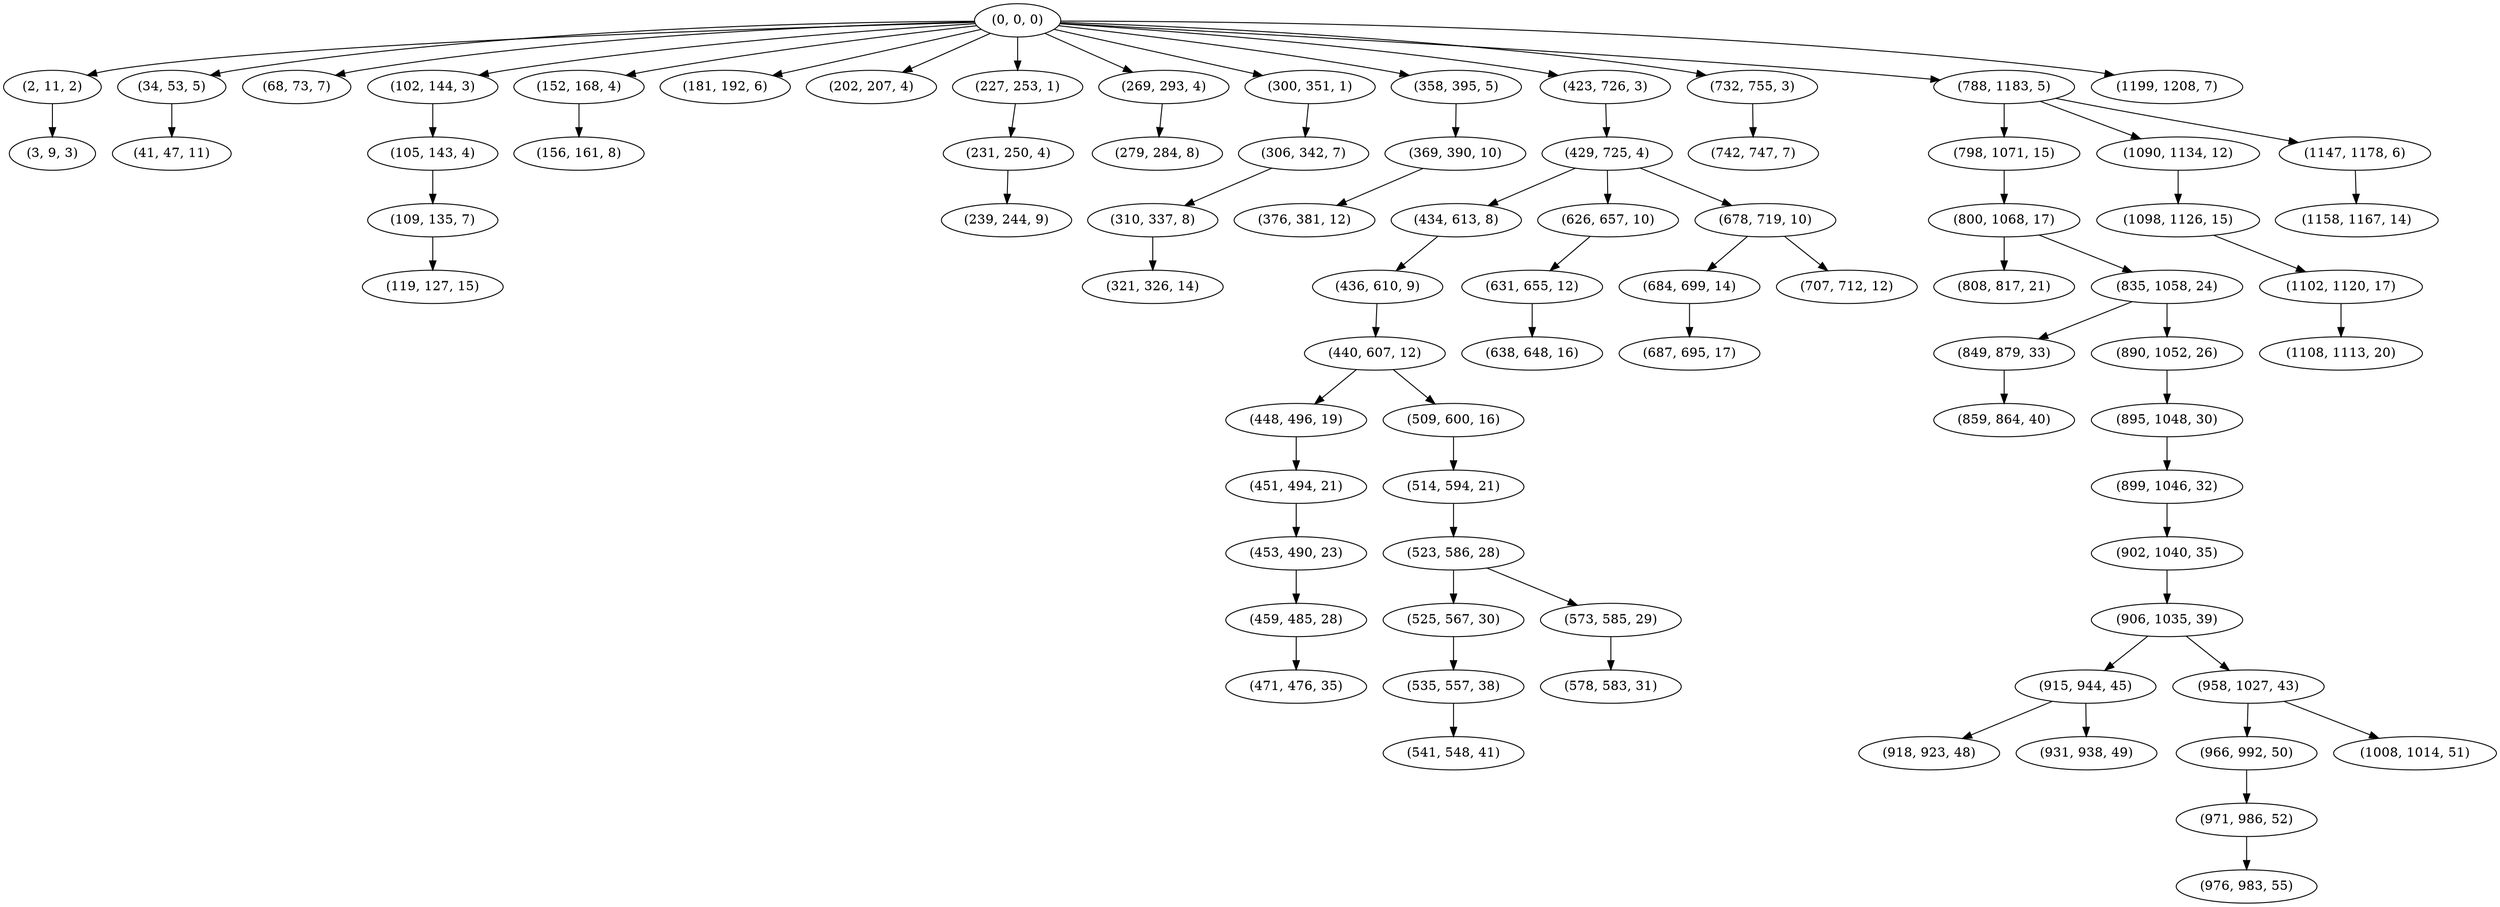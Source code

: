 digraph tree {
    "(0, 0, 0)";
    "(2, 11, 2)";
    "(3, 9, 3)";
    "(34, 53, 5)";
    "(41, 47, 11)";
    "(68, 73, 7)";
    "(102, 144, 3)";
    "(105, 143, 4)";
    "(109, 135, 7)";
    "(119, 127, 15)";
    "(152, 168, 4)";
    "(156, 161, 8)";
    "(181, 192, 6)";
    "(202, 207, 4)";
    "(227, 253, 1)";
    "(231, 250, 4)";
    "(239, 244, 9)";
    "(269, 293, 4)";
    "(279, 284, 8)";
    "(300, 351, 1)";
    "(306, 342, 7)";
    "(310, 337, 8)";
    "(321, 326, 14)";
    "(358, 395, 5)";
    "(369, 390, 10)";
    "(376, 381, 12)";
    "(423, 726, 3)";
    "(429, 725, 4)";
    "(434, 613, 8)";
    "(436, 610, 9)";
    "(440, 607, 12)";
    "(448, 496, 19)";
    "(451, 494, 21)";
    "(453, 490, 23)";
    "(459, 485, 28)";
    "(471, 476, 35)";
    "(509, 600, 16)";
    "(514, 594, 21)";
    "(523, 586, 28)";
    "(525, 567, 30)";
    "(535, 557, 38)";
    "(541, 548, 41)";
    "(573, 585, 29)";
    "(578, 583, 31)";
    "(626, 657, 10)";
    "(631, 655, 12)";
    "(638, 648, 16)";
    "(678, 719, 10)";
    "(684, 699, 14)";
    "(687, 695, 17)";
    "(707, 712, 12)";
    "(732, 755, 3)";
    "(742, 747, 7)";
    "(788, 1183, 5)";
    "(798, 1071, 15)";
    "(800, 1068, 17)";
    "(808, 817, 21)";
    "(835, 1058, 24)";
    "(849, 879, 33)";
    "(859, 864, 40)";
    "(890, 1052, 26)";
    "(895, 1048, 30)";
    "(899, 1046, 32)";
    "(902, 1040, 35)";
    "(906, 1035, 39)";
    "(915, 944, 45)";
    "(918, 923, 48)";
    "(931, 938, 49)";
    "(958, 1027, 43)";
    "(966, 992, 50)";
    "(971, 986, 52)";
    "(976, 983, 55)";
    "(1008, 1014, 51)";
    "(1090, 1134, 12)";
    "(1098, 1126, 15)";
    "(1102, 1120, 17)";
    "(1108, 1113, 20)";
    "(1147, 1178, 6)";
    "(1158, 1167, 14)";
    "(1199, 1208, 7)";
    "(0, 0, 0)" -> "(2, 11, 2)";
    "(0, 0, 0)" -> "(34, 53, 5)";
    "(0, 0, 0)" -> "(68, 73, 7)";
    "(0, 0, 0)" -> "(102, 144, 3)";
    "(0, 0, 0)" -> "(152, 168, 4)";
    "(0, 0, 0)" -> "(181, 192, 6)";
    "(0, 0, 0)" -> "(202, 207, 4)";
    "(0, 0, 0)" -> "(227, 253, 1)";
    "(0, 0, 0)" -> "(269, 293, 4)";
    "(0, 0, 0)" -> "(300, 351, 1)";
    "(0, 0, 0)" -> "(358, 395, 5)";
    "(0, 0, 0)" -> "(423, 726, 3)";
    "(0, 0, 0)" -> "(732, 755, 3)";
    "(0, 0, 0)" -> "(788, 1183, 5)";
    "(0, 0, 0)" -> "(1199, 1208, 7)";
    "(2, 11, 2)" -> "(3, 9, 3)";
    "(34, 53, 5)" -> "(41, 47, 11)";
    "(102, 144, 3)" -> "(105, 143, 4)";
    "(105, 143, 4)" -> "(109, 135, 7)";
    "(109, 135, 7)" -> "(119, 127, 15)";
    "(152, 168, 4)" -> "(156, 161, 8)";
    "(227, 253, 1)" -> "(231, 250, 4)";
    "(231, 250, 4)" -> "(239, 244, 9)";
    "(269, 293, 4)" -> "(279, 284, 8)";
    "(300, 351, 1)" -> "(306, 342, 7)";
    "(306, 342, 7)" -> "(310, 337, 8)";
    "(310, 337, 8)" -> "(321, 326, 14)";
    "(358, 395, 5)" -> "(369, 390, 10)";
    "(369, 390, 10)" -> "(376, 381, 12)";
    "(423, 726, 3)" -> "(429, 725, 4)";
    "(429, 725, 4)" -> "(434, 613, 8)";
    "(429, 725, 4)" -> "(626, 657, 10)";
    "(429, 725, 4)" -> "(678, 719, 10)";
    "(434, 613, 8)" -> "(436, 610, 9)";
    "(436, 610, 9)" -> "(440, 607, 12)";
    "(440, 607, 12)" -> "(448, 496, 19)";
    "(440, 607, 12)" -> "(509, 600, 16)";
    "(448, 496, 19)" -> "(451, 494, 21)";
    "(451, 494, 21)" -> "(453, 490, 23)";
    "(453, 490, 23)" -> "(459, 485, 28)";
    "(459, 485, 28)" -> "(471, 476, 35)";
    "(509, 600, 16)" -> "(514, 594, 21)";
    "(514, 594, 21)" -> "(523, 586, 28)";
    "(523, 586, 28)" -> "(525, 567, 30)";
    "(523, 586, 28)" -> "(573, 585, 29)";
    "(525, 567, 30)" -> "(535, 557, 38)";
    "(535, 557, 38)" -> "(541, 548, 41)";
    "(573, 585, 29)" -> "(578, 583, 31)";
    "(626, 657, 10)" -> "(631, 655, 12)";
    "(631, 655, 12)" -> "(638, 648, 16)";
    "(678, 719, 10)" -> "(684, 699, 14)";
    "(678, 719, 10)" -> "(707, 712, 12)";
    "(684, 699, 14)" -> "(687, 695, 17)";
    "(732, 755, 3)" -> "(742, 747, 7)";
    "(788, 1183, 5)" -> "(798, 1071, 15)";
    "(788, 1183, 5)" -> "(1090, 1134, 12)";
    "(788, 1183, 5)" -> "(1147, 1178, 6)";
    "(798, 1071, 15)" -> "(800, 1068, 17)";
    "(800, 1068, 17)" -> "(808, 817, 21)";
    "(800, 1068, 17)" -> "(835, 1058, 24)";
    "(835, 1058, 24)" -> "(849, 879, 33)";
    "(835, 1058, 24)" -> "(890, 1052, 26)";
    "(849, 879, 33)" -> "(859, 864, 40)";
    "(890, 1052, 26)" -> "(895, 1048, 30)";
    "(895, 1048, 30)" -> "(899, 1046, 32)";
    "(899, 1046, 32)" -> "(902, 1040, 35)";
    "(902, 1040, 35)" -> "(906, 1035, 39)";
    "(906, 1035, 39)" -> "(915, 944, 45)";
    "(906, 1035, 39)" -> "(958, 1027, 43)";
    "(915, 944, 45)" -> "(918, 923, 48)";
    "(915, 944, 45)" -> "(931, 938, 49)";
    "(958, 1027, 43)" -> "(966, 992, 50)";
    "(958, 1027, 43)" -> "(1008, 1014, 51)";
    "(966, 992, 50)" -> "(971, 986, 52)";
    "(971, 986, 52)" -> "(976, 983, 55)";
    "(1090, 1134, 12)" -> "(1098, 1126, 15)";
    "(1098, 1126, 15)" -> "(1102, 1120, 17)";
    "(1102, 1120, 17)" -> "(1108, 1113, 20)";
    "(1147, 1178, 6)" -> "(1158, 1167, 14)";
}
